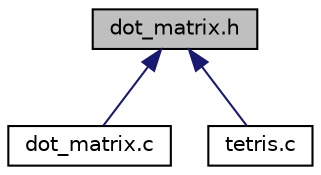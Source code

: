 digraph "dot_matrix.h"
{
  edge [fontname="Helvetica",fontsize="10",labelfontname="Helvetica",labelfontsize="10"];
  node [fontname="Helvetica",fontsize="10",shape=record];
  Node3 [label="dot_matrix.h",height=0.2,width=0.4,color="black", fillcolor="grey75", style="filled", fontcolor="black"];
  Node3 -> Node4 [dir="back",color="midnightblue",fontsize="10",style="solid",fontname="Helvetica"];
  Node4 [label="dot_matrix.c",height=0.2,width=0.4,color="black", fillcolor="white", style="filled",URL="$dot__matrix_8c.html"];
  Node3 -> Node5 [dir="back",color="midnightblue",fontsize="10",style="solid",fontname="Helvetica"];
  Node5 [label="tetris.c",height=0.2,width=0.4,color="black", fillcolor="white", style="filled",URL="$tetris_8c.html"];
}
